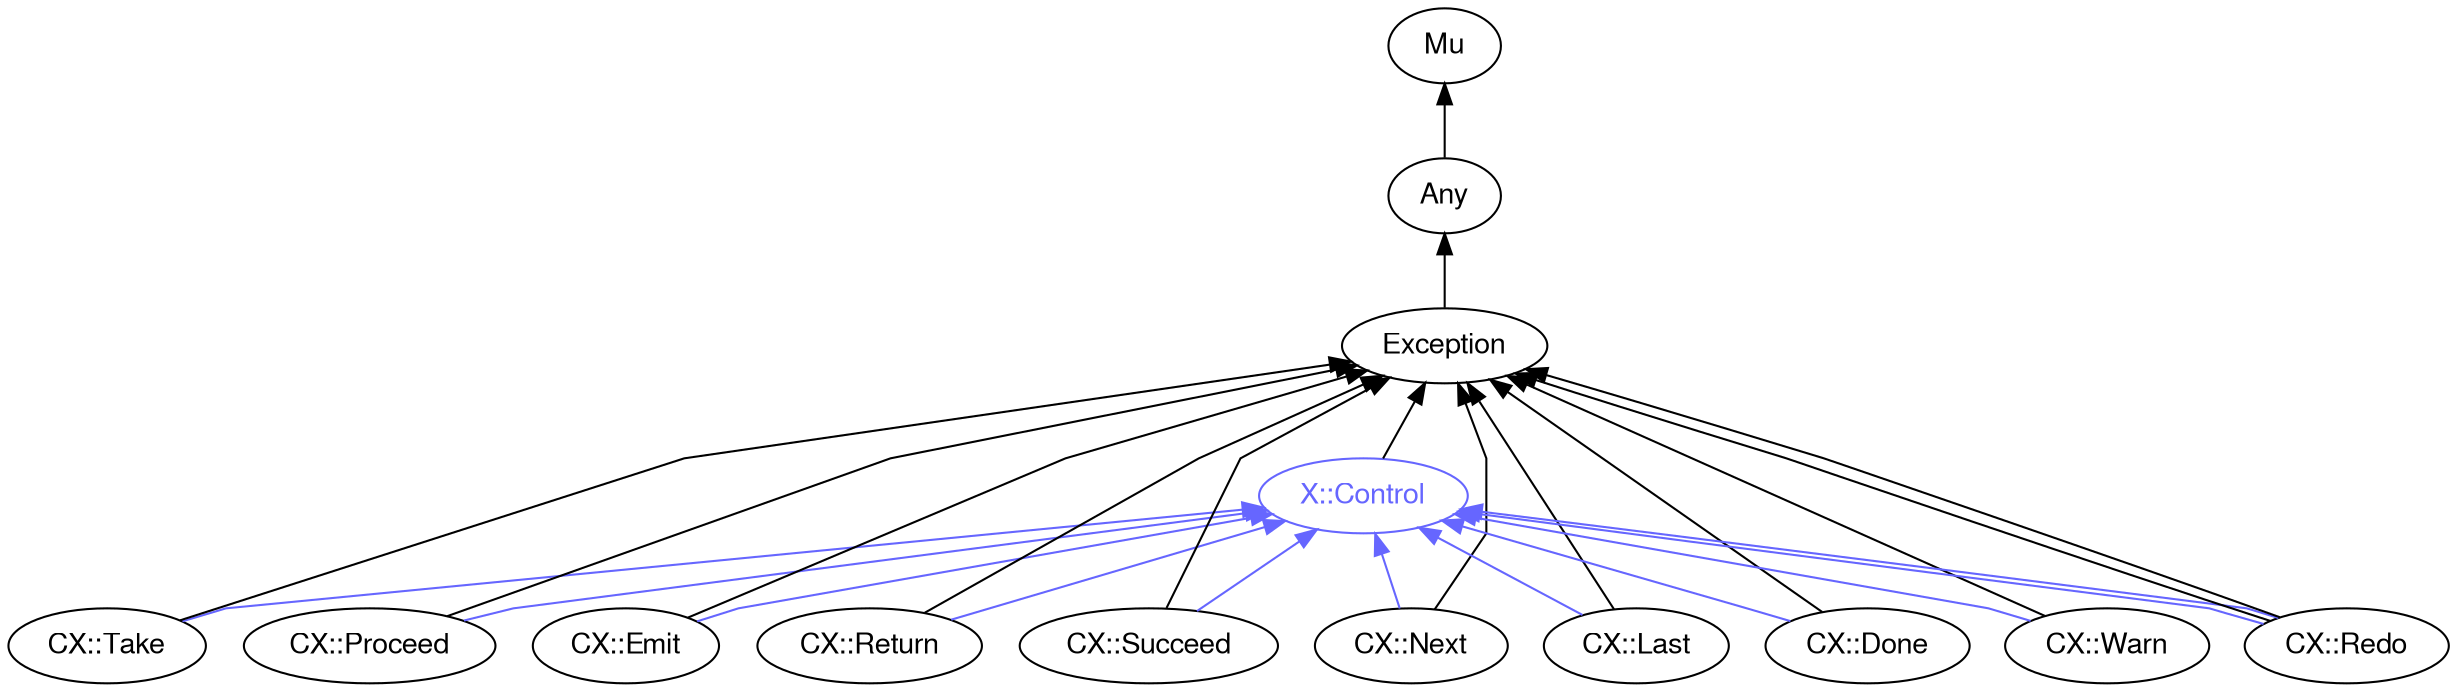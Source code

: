 digraph "perl6-type-graph" {
    rankdir=BT;
    splines=polyline;
    overlap=false; 
    // Types
    "X::Control" [color="#6666FF", fontcolor="#6666FF", href="/type/X::Control", fontname="FreeSans"];
    "Mu" [color="#000000", fontcolor="#000000", href="/type/Mu", fontname="FreeSans"];
    "Any" [color="#000000", fontcolor="#000000", href="/type/Any", fontname="FreeSans"];
    "Exception" [color="#000000", fontcolor="#000000", href="/type/Exception", fontname="FreeSans"];
    "CX::Take" [color="#000000", fontcolor="#000000", href="/type/CX::Take", fontname="FreeSans"];
    "CX::Proceed" [color="#000000", fontcolor="#000000", href="/type/CX::Proceed", fontname="FreeSans"];
    "CX::Emit" [color="#000000", fontcolor="#000000", href="/type/CX::Emit", fontname="FreeSans"];
    "CX::Return" [color="#000000", fontcolor="#000000", href="/type/CX::Return", fontname="FreeSans"];
    "CX::Succeed" [color="#000000", fontcolor="#000000", href="/type/CX::Succeed", fontname="FreeSans"];
    "CX::Next" [color="#000000", fontcolor="#000000", href="/type/CX::Next", fontname="FreeSans"];
    "CX::Last" [color="#000000", fontcolor="#000000", href="/type/CX::Last", fontname="FreeSans"];
    "CX::Done" [color="#000000", fontcolor="#000000", href="/type/CX::Done", fontname="FreeSans"];
    "CX::Warn" [color="#000000", fontcolor="#000000", href="/type/CX::Warn", fontname="FreeSans"];
    "CX::Redo" [color="#000000", fontcolor="#000000", href="/type/CX::Redo", fontname="FreeSans"];

    // Superclasses
    "X::Control" -> "Exception" [color="#000000"];
    "Any" -> "Mu" [color="#000000"];
    "Exception" -> "Any" [color="#000000"];
    "CX::Take" -> "Exception" [color="#000000"];
    "CX::Proceed" -> "Exception" [color="#000000"];
    "CX::Emit" -> "Exception" [color="#000000"];
    "CX::Return" -> "Exception" [color="#000000"];
    "CX::Succeed" -> "Exception" [color="#000000"];
    "CX::Next" -> "Exception" [color="#000000"];
    "CX::Last" -> "Exception" [color="#000000"];
    "CX::Done" -> "Exception" [color="#000000"];
    "CX::Warn" -> "Exception" [color="#000000"];
    "CX::Redo" -> "Exception" [color="#000000"];
    "CX::Redo" -> "Exception" [color="#000000"];

    // Roles
    "CX::Take" -> "X::Control" [color="#6666FF"];
    "CX::Proceed" -> "X::Control" [color="#6666FF"];
    "CX::Emit" -> "X::Control" [color="#6666FF"];
    "CX::Return" -> "X::Control" [color="#6666FF"];
    "CX::Succeed" -> "X::Control" [color="#6666FF"];
    "CX::Next" -> "X::Control" [color="#6666FF"];
    "CX::Last" -> "X::Control" [color="#6666FF"];
    "CX::Done" -> "X::Control" [color="#6666FF"];
    "CX::Warn" -> "X::Control" [color="#6666FF"];
    "CX::Redo" -> "X::Control" [color="#6666FF"];
    "CX::Redo" -> "X::Control" [color="#6666FF"];
}
